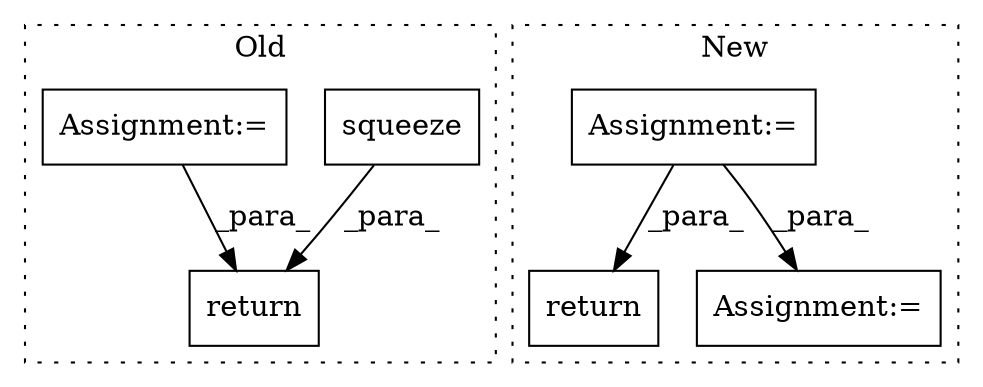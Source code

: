 digraph G {
subgraph cluster0 {
1 [label="squeeze" a="32" s="1299,1320" l="8,1" shape="box"];
3 [label="return" a="41" s="1259" l="7" shape="box"];
5 [label="Assignment:=" a="7" s="1105" l="1" shape="box"];
label = "Old";
style="dotted";
}
subgraph cluster1 {
2 [label="return" a="41" s="1364" l="7" shape="box"];
4 [label="Assignment:=" a="7" s="1125" l="1" shape="box"];
6 [label="Assignment:=" a="7" s="1182" l="1" shape="box"];
label = "New";
style="dotted";
}
1 -> 3 [label="_para_"];
4 -> 2 [label="_para_"];
4 -> 6 [label="_para_"];
5 -> 3 [label="_para_"];
}